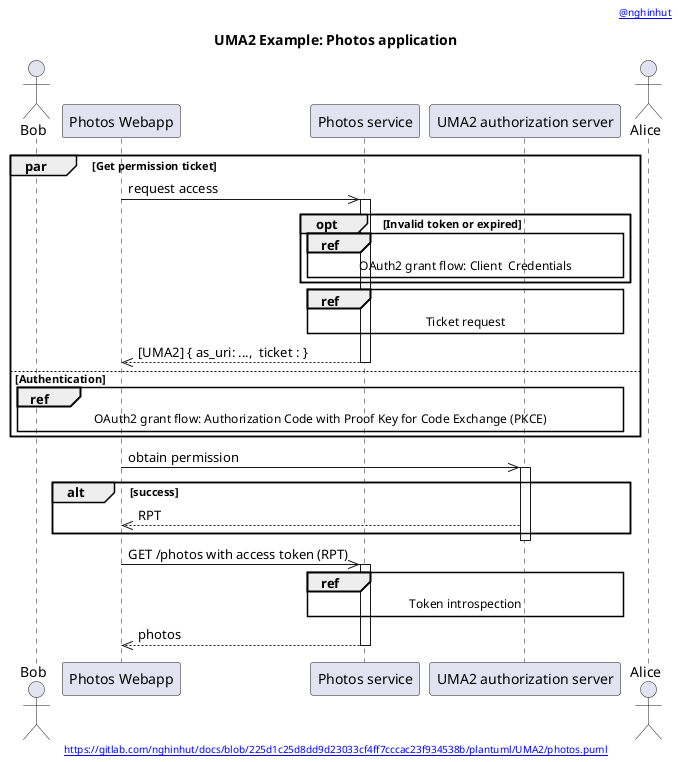 @startuml
'-----START auto generated metadata please keep comment here to allow auto update-----
'-----DON'T EDIT THIS SECTION, INSTEAD RE-RUN prebuild.sh TO UPDATE-----
header [[https://www.nghinhut.dev?from=http%5C%3A%5C%2F%5C%2Fwww%5C.plantuml%5C.com%5C%2Fplantuml%5C%2Fproxy%3Ffmt%3Dsvg%5C%26src%3Dhttps%5C%3A%5C%2F%5C%2Fgitlab%5C.com%5C%2Fnghinhut%5C%2Fdocs%5C%2Fraw%5C%2F225d1c25d8dd9d23033cf4ff7cccac23f934538b%5C%2Fplantuml%5C%2FUMA2%5C%2Fphotos%5C.puml%0A @nghinhut]]
footer [[http://www.plantuml.com/plantuml/proxy?fmt=svg&src=https://gitlab.com/nghinhut/docs/raw/225d1c25d8dd9d23033cf4ff7cccac23f934538b/plantuml/UMA2/photos.puml https://gitlab.com/nghinhut/docs/blob/225d1c25d8dd9d23033cf4ff7cccac23f934538b/plantuml/UMA2/photos.puml]]
'-----END auto generated metadata please keep comment here to allow auto update-----
title UMA2 Example: Photos application

actor "Bob" as rp
participant "Photos Webapp" as client
participant "Photos service" as rs
participant "UMA2 authorization server" as as
actor "Alice" as ro

par Get permission ticket
    client ->> rs : request access
    activate rs

    opt Invalid token or expired
        ref over rs, as : OAuth2 grant flow: Client  Credentials
    end

    ref over rs, as : Ticket request

    client <<-- rs : [UMA2] { as_uri: ...,  ticket : }
    deactivate rs
else Authentication
    ref over rp, as : OAuth2 grant flow: Authorization Code with Proof Key for Code Exchange (PKCE)
end

client ->> as : obtain permission
activate as
alt success
client <<-- as : RPT
end
deactivate as

client ->> rs : GET /photos with access token (RPT)
activate rs
ref over rs, as : Token introspection
client <<-- rs : photos
deactivate rs
@enduml